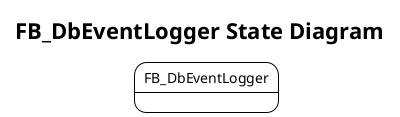 @startuml State Diagram

!theme plain
'skin rose
'left to right direction
hide empty description
'!theme reddress-lightgreen
title FB_DbEventLogger State Diagram



state FB_DbEventLogger{



}

@enduml
